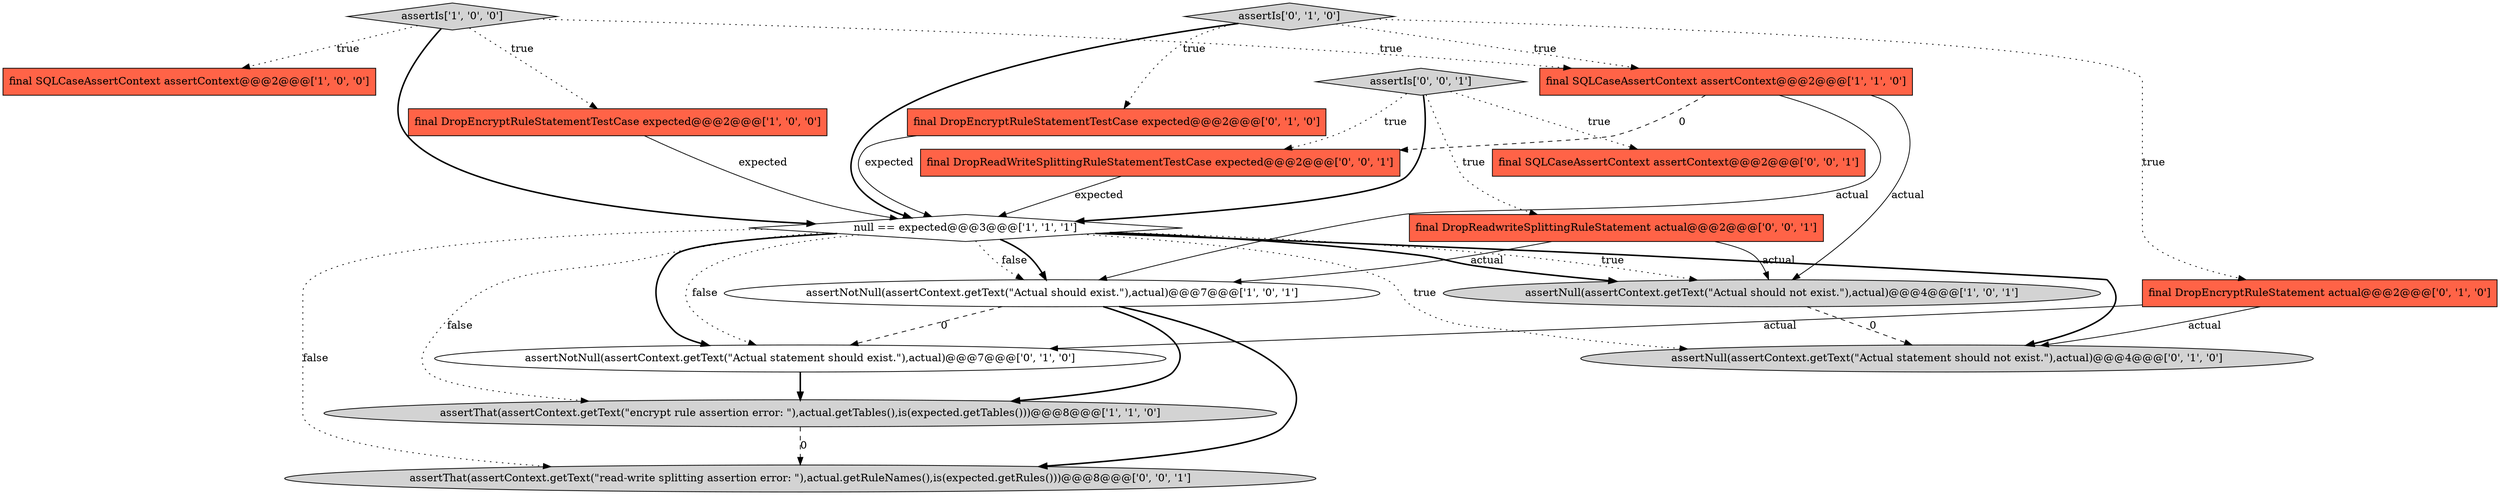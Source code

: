 digraph {
1 [style = filled, label = "final SQLCaseAssertContext assertContext@@@2@@@['1', '0', '0']", fillcolor = tomato, shape = box image = "AAA0AAABBB1BBB"];
16 [style = filled, label = "final DropReadwriteSplittingRuleStatement actual@@@2@@@['0', '0', '1']", fillcolor = tomato, shape = box image = "AAA0AAABBB3BBB"];
11 [style = filled, label = "assertNull(assertContext.getText(\"Actual statement should not exist.\"),actual)@@@4@@@['0', '1', '0']", fillcolor = lightgray, shape = ellipse image = "AAA1AAABBB2BBB"];
0 [style = filled, label = "assertNotNull(assertContext.getText(\"Actual should exist.\"),actual)@@@7@@@['1', '0', '1']", fillcolor = white, shape = ellipse image = "AAA0AAABBB1BBB"];
7 [style = filled, label = "final SQLCaseAssertContext assertContext@@@2@@@['1', '1', '0']", fillcolor = tomato, shape = box image = "AAA0AAABBB1BBB"];
6 [style = filled, label = "assertIs['1', '0', '0']", fillcolor = lightgray, shape = diamond image = "AAA0AAABBB1BBB"];
5 [style = filled, label = "null == expected@@@3@@@['1', '1', '1']", fillcolor = white, shape = diamond image = "AAA0AAABBB1BBB"];
8 [style = filled, label = "final DropEncryptRuleStatementTestCase expected@@@2@@@['0', '1', '0']", fillcolor = tomato, shape = box image = "AAA0AAABBB2BBB"];
9 [style = filled, label = "final DropEncryptRuleStatement actual@@@2@@@['0', '1', '0']", fillcolor = tomato, shape = box image = "AAA0AAABBB2BBB"];
12 [style = filled, label = "assertIs['0', '1', '0']", fillcolor = lightgray, shape = diamond image = "AAA0AAABBB2BBB"];
13 [style = filled, label = "assertThat(assertContext.getText(\"read-write splitting assertion error: \"),actual.getRuleNames(),is(expected.getRules()))@@@8@@@['0', '0', '1']", fillcolor = lightgray, shape = ellipse image = "AAA0AAABBB3BBB"];
4 [style = filled, label = "assertNull(assertContext.getText(\"Actual should not exist.\"),actual)@@@4@@@['1', '0', '1']", fillcolor = lightgray, shape = ellipse image = "AAA0AAABBB1BBB"];
17 [style = filled, label = "final DropReadWriteSplittingRuleStatementTestCase expected@@@2@@@['0', '0', '1']", fillcolor = tomato, shape = box image = "AAA0AAABBB3BBB"];
10 [style = filled, label = "assertNotNull(assertContext.getText(\"Actual statement should exist.\"),actual)@@@7@@@['0', '1', '0']", fillcolor = white, shape = ellipse image = "AAA1AAABBB2BBB"];
14 [style = filled, label = "assertIs['0', '0', '1']", fillcolor = lightgray, shape = diamond image = "AAA0AAABBB3BBB"];
2 [style = filled, label = "assertThat(assertContext.getText(\"encrypt rule assertion error: \"),actual.getTables(),is(expected.getTables()))@@@8@@@['1', '1', '0']", fillcolor = lightgray, shape = ellipse image = "AAA0AAABBB1BBB"];
15 [style = filled, label = "final SQLCaseAssertContext assertContext@@@2@@@['0', '0', '1']", fillcolor = tomato, shape = box image = "AAA0AAABBB3BBB"];
3 [style = filled, label = "final DropEncryptRuleStatementTestCase expected@@@2@@@['1', '0', '0']", fillcolor = tomato, shape = box image = "AAA0AAABBB1BBB"];
14->5 [style = bold, label=""];
7->4 [style = solid, label="actual"];
12->7 [style = dotted, label="true"];
16->0 [style = solid, label="actual"];
8->5 [style = solid, label="expected"];
4->11 [style = dashed, label="0"];
5->11 [style = dotted, label="true"];
10->2 [style = bold, label=""];
9->10 [style = solid, label="actual"];
6->7 [style = dotted, label="true"];
14->16 [style = dotted, label="true"];
0->10 [style = dashed, label="0"];
6->1 [style = dotted, label="true"];
5->4 [style = dotted, label="true"];
5->13 [style = dotted, label="false"];
0->13 [style = bold, label=""];
5->10 [style = bold, label=""];
5->4 [style = bold, label=""];
16->4 [style = solid, label="actual"];
7->17 [style = dashed, label="0"];
12->8 [style = dotted, label="true"];
5->0 [style = dotted, label="false"];
12->5 [style = bold, label=""];
17->5 [style = solid, label="expected"];
5->0 [style = bold, label=""];
14->15 [style = dotted, label="true"];
12->9 [style = dotted, label="true"];
5->11 [style = bold, label=""];
9->11 [style = solid, label="actual"];
6->3 [style = dotted, label="true"];
6->5 [style = bold, label=""];
5->10 [style = dotted, label="false"];
0->2 [style = bold, label=""];
7->0 [style = solid, label="actual"];
5->2 [style = dotted, label="false"];
3->5 [style = solid, label="expected"];
2->13 [style = dashed, label="0"];
14->17 [style = dotted, label="true"];
}
